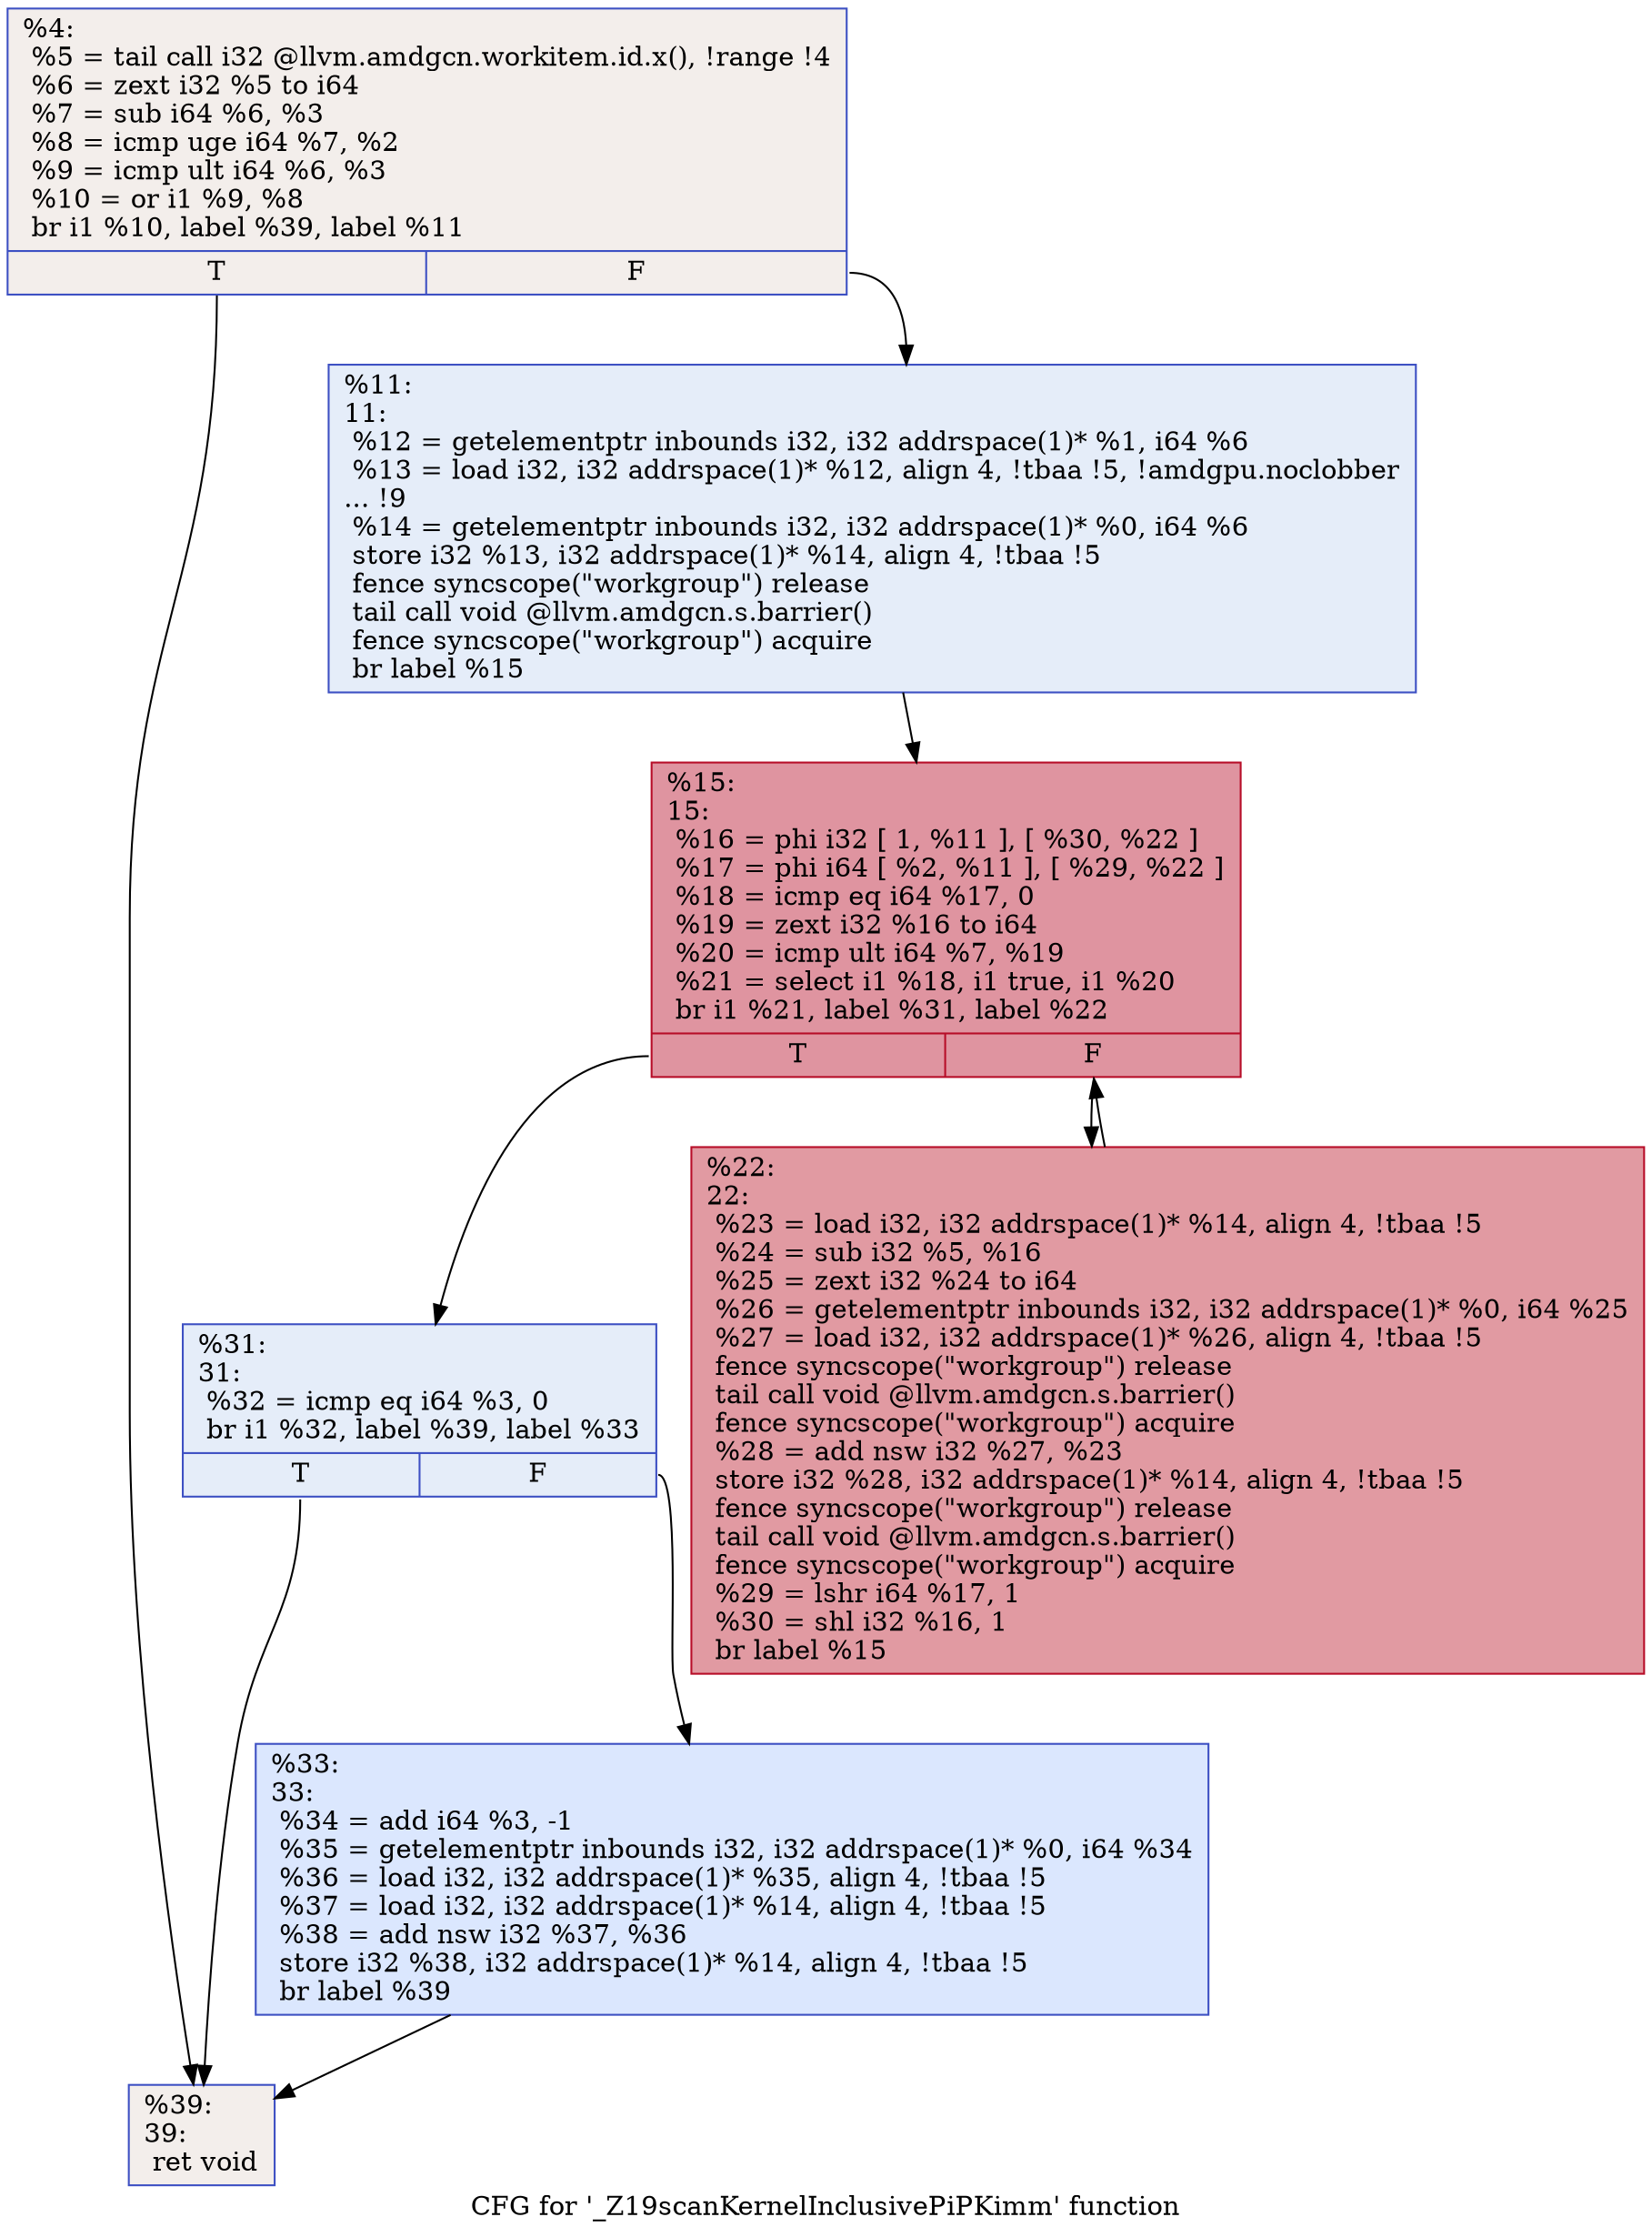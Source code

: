 digraph "CFG for '_Z19scanKernelInclusivePiPKimm' function" {
	label="CFG for '_Z19scanKernelInclusivePiPKimm' function";

	Node0x61ef460 [shape=record,color="#3d50c3ff", style=filled, fillcolor="#e5d8d170",label="{%4:\l  %5 = tail call i32 @llvm.amdgcn.workitem.id.x(), !range !4\l  %6 = zext i32 %5 to i64\l  %7 = sub i64 %6, %3\l  %8 = icmp uge i64 %7, %2\l  %9 = icmp ult i64 %6, %3\l  %10 = or i1 %9, %8\l  br i1 %10, label %39, label %11\l|{<s0>T|<s1>F}}"];
	Node0x61ef460:s0 -> Node0x61ef4b0;
	Node0x61ef460:s1 -> Node0x61f0590;
	Node0x61f0590 [shape=record,color="#3d50c3ff", style=filled, fillcolor="#c5d6f270",label="{%11:\l11:                                               \l  %12 = getelementptr inbounds i32, i32 addrspace(1)* %1, i64 %6\l  %13 = load i32, i32 addrspace(1)* %12, align 4, !tbaa !5, !amdgpu.noclobber\l... !9\l  %14 = getelementptr inbounds i32, i32 addrspace(1)* %0, i64 %6\l  store i32 %13, i32 addrspace(1)* %14, align 4, !tbaa !5\l  fence syncscope(\"workgroup\") release\l  tail call void @llvm.amdgcn.s.barrier()\l  fence syncscope(\"workgroup\") acquire\l  br label %15\l}"];
	Node0x61f0590 -> Node0x61f14c0;
	Node0x61f14c0 [shape=record,color="#b70d28ff", style=filled, fillcolor="#b70d2870",label="{%15:\l15:                                               \l  %16 = phi i32 [ 1, %11 ], [ %30, %22 ]\l  %17 = phi i64 [ %2, %11 ], [ %29, %22 ]\l  %18 = icmp eq i64 %17, 0\l  %19 = zext i32 %16 to i64\l  %20 = icmp ult i64 %7, %19\l  %21 = select i1 %18, i1 true, i1 %20\l  br i1 %21, label %31, label %22\l|{<s0>T|<s1>F}}"];
	Node0x61f14c0:s0 -> Node0x61f21b0;
	Node0x61f14c0:s1 -> Node0x61f1c10;
	Node0x61f1c10 [shape=record,color="#b70d28ff", style=filled, fillcolor="#bb1b2c70",label="{%22:\l22:                                               \l  %23 = load i32, i32 addrspace(1)* %14, align 4, !tbaa !5\l  %24 = sub i32 %5, %16\l  %25 = zext i32 %24 to i64\l  %26 = getelementptr inbounds i32, i32 addrspace(1)* %0, i64 %25\l  %27 = load i32, i32 addrspace(1)* %26, align 4, !tbaa !5\l  fence syncscope(\"workgroup\") release\l  tail call void @llvm.amdgcn.s.barrier()\l  fence syncscope(\"workgroup\") acquire\l  %28 = add nsw i32 %27, %23\l  store i32 %28, i32 addrspace(1)* %14, align 4, !tbaa !5\l  fence syncscope(\"workgroup\") release\l  tail call void @llvm.amdgcn.s.barrier()\l  fence syncscope(\"workgroup\") acquire\l  %29 = lshr i64 %17, 1\l  %30 = shl i32 %16, 1\l  br label %15\l}"];
	Node0x61f1c10 -> Node0x61f14c0;
	Node0x61f21b0 [shape=record,color="#3d50c3ff", style=filled, fillcolor="#c5d6f270",label="{%31:\l31:                                               \l  %32 = icmp eq i64 %3, 0\l  br i1 %32, label %39, label %33\l|{<s0>T|<s1>F}}"];
	Node0x61f21b0:s0 -> Node0x61ef4b0;
	Node0x61f21b0:s1 -> Node0x61f1d50;
	Node0x61f1d50 [shape=record,color="#3d50c3ff", style=filled, fillcolor="#aec9fc70",label="{%33:\l33:                                               \l  %34 = add i64 %3, -1\l  %35 = getelementptr inbounds i32, i32 addrspace(1)* %0, i64 %34\l  %36 = load i32, i32 addrspace(1)* %35, align 4, !tbaa !5\l  %37 = load i32, i32 addrspace(1)* %14, align 4, !tbaa !5\l  %38 = add nsw i32 %37, %36\l  store i32 %38, i32 addrspace(1)* %14, align 4, !tbaa !5\l  br label %39\l}"];
	Node0x61f1d50 -> Node0x61ef4b0;
	Node0x61ef4b0 [shape=record,color="#3d50c3ff", style=filled, fillcolor="#e5d8d170",label="{%39:\l39:                                               \l  ret void\l}"];
}
